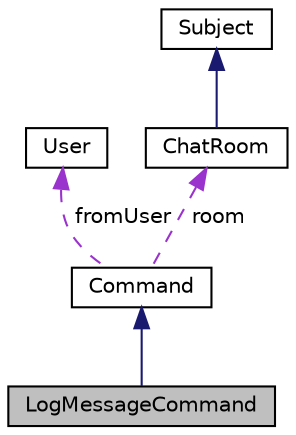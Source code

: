 digraph "LogMessageCommand"
{
 // LATEX_PDF_SIZE
  edge [fontname="Helvetica",fontsize="10",labelfontname="Helvetica",labelfontsize="10"];
  node [fontname="Helvetica",fontsize="10",shape=record];
  Node1 [label="LogMessageCommand",height=0.2,width=0.4,color="black", fillcolor="grey75", style="filled", fontcolor="black",tooltip=" "];
  Node2 -> Node1 [dir="back",color="midnightblue",fontsize="10",style="solid",fontname="Helvetica"];
  Node2 [label="Command",height=0.2,width=0.4,color="black", fillcolor="white", style="filled",URL="$classCommand.html",tooltip=" "];
  Node3 -> Node2 [dir="back",color="darkorchid3",fontsize="10",style="dashed",label=" fromUser" ,fontname="Helvetica"];
  Node3 [label="User",height=0.2,width=0.4,color="black", fillcolor="white", style="filled",URL="$classUser.html",tooltip=" "];
  Node4 -> Node2 [dir="back",color="darkorchid3",fontsize="10",style="dashed",label=" room" ,fontname="Helvetica"];
  Node4 [label="ChatRoom",height=0.2,width=0.4,color="black", fillcolor="white", style="filled",URL="$classChatRoom.html",tooltip=" "];
  Node5 -> Node4 [dir="back",color="midnightblue",fontsize="10",style="solid",fontname="Helvetica"];
  Node5 [label="Subject",height=0.2,width=0.4,color="black", fillcolor="white", style="filled",URL="$classSubject.html",tooltip=" "];
}

